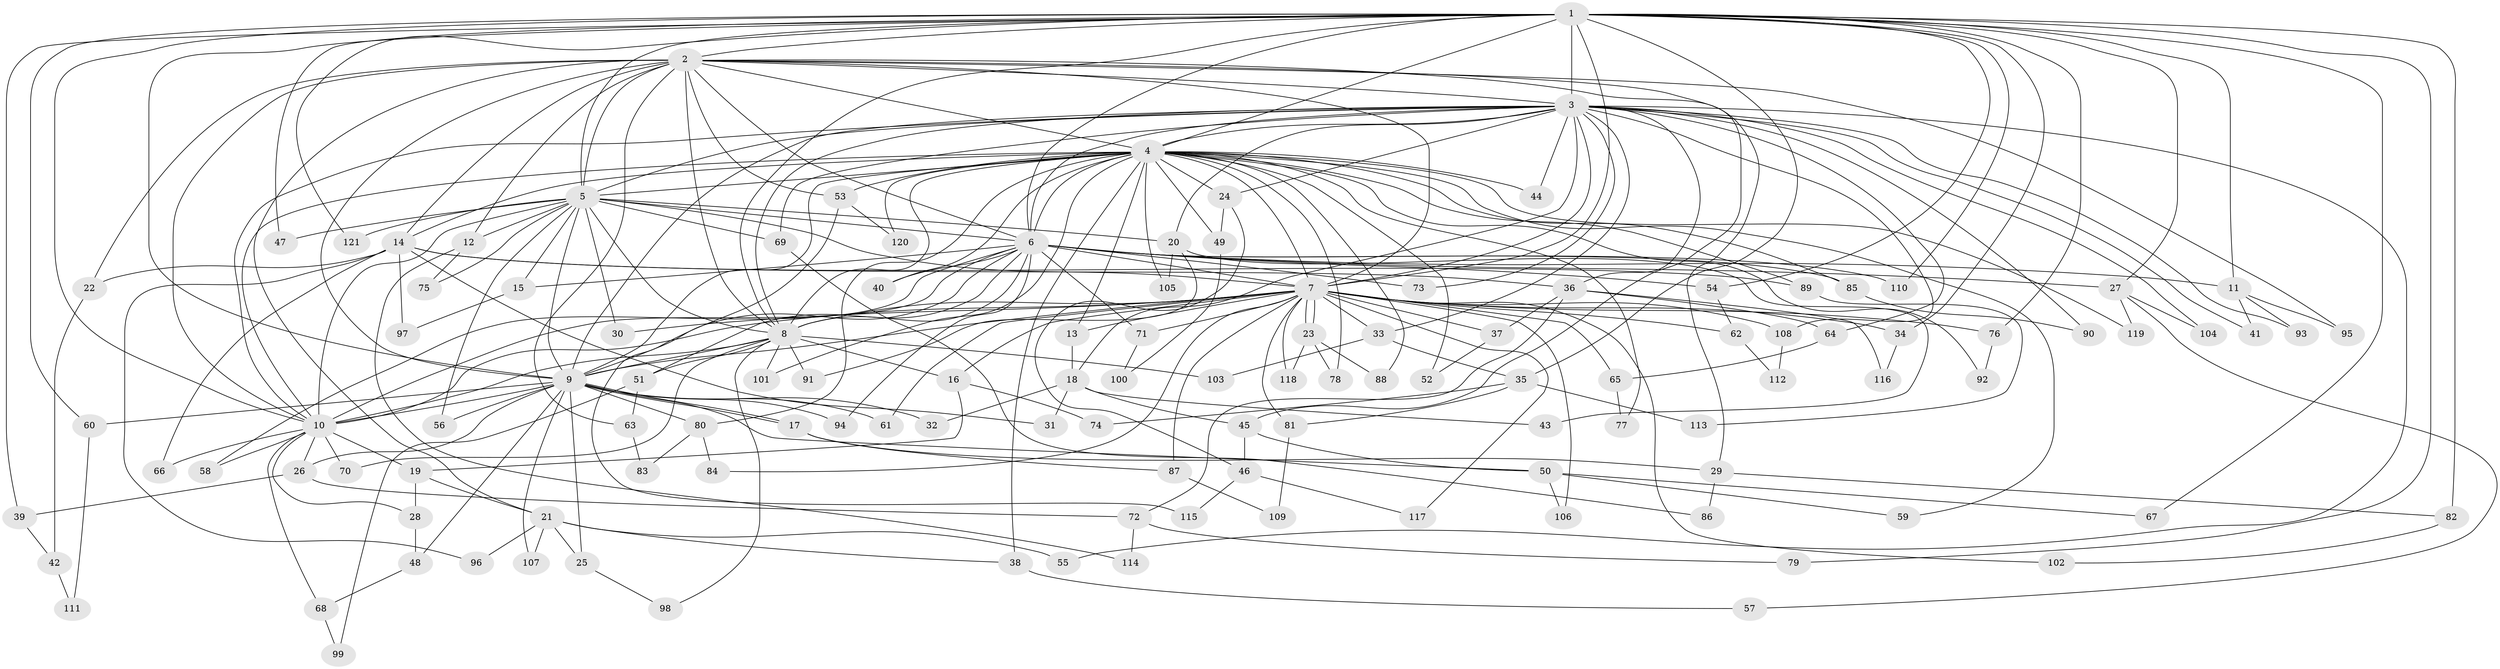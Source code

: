 // coarse degree distribution, {20: 0.011764705882352941, 14: 0.011764705882352941, 22: 0.011764705882352941, 30: 0.011764705882352941, 26: 0.023529411764705882, 23: 0.011764705882352941, 5: 0.058823529411764705, 4: 0.11764705882352941, 9: 0.011764705882352941, 2: 0.43529411764705883, 6: 0.03529411764705882, 8: 0.011764705882352941, 3: 0.2235294117647059, 7: 0.011764705882352941, 1: 0.011764705882352941}
// Generated by graph-tools (version 1.1) at 2025/41/03/06/25 10:41:38]
// undirected, 121 vertices, 267 edges
graph export_dot {
graph [start="1"]
  node [color=gray90,style=filled];
  1;
  2;
  3;
  4;
  5;
  6;
  7;
  8;
  9;
  10;
  11;
  12;
  13;
  14;
  15;
  16;
  17;
  18;
  19;
  20;
  21;
  22;
  23;
  24;
  25;
  26;
  27;
  28;
  29;
  30;
  31;
  32;
  33;
  34;
  35;
  36;
  37;
  38;
  39;
  40;
  41;
  42;
  43;
  44;
  45;
  46;
  47;
  48;
  49;
  50;
  51;
  52;
  53;
  54;
  55;
  56;
  57;
  58;
  59;
  60;
  61;
  62;
  63;
  64;
  65;
  66;
  67;
  68;
  69;
  70;
  71;
  72;
  73;
  74;
  75;
  76;
  77;
  78;
  79;
  80;
  81;
  82;
  83;
  84;
  85;
  86;
  87;
  88;
  89;
  90;
  91;
  92;
  93;
  94;
  95;
  96;
  97;
  98;
  99;
  100;
  101;
  102;
  103;
  104;
  105;
  106;
  107;
  108;
  109;
  110;
  111;
  112;
  113;
  114;
  115;
  116;
  117;
  118;
  119;
  120;
  121;
  1 -- 2;
  1 -- 3;
  1 -- 4;
  1 -- 5;
  1 -- 6;
  1 -- 7;
  1 -- 8;
  1 -- 9;
  1 -- 10;
  1 -- 11;
  1 -- 27;
  1 -- 34;
  1 -- 35;
  1 -- 39;
  1 -- 47;
  1 -- 54;
  1 -- 60;
  1 -- 67;
  1 -- 76;
  1 -- 79;
  1 -- 82;
  1 -- 110;
  1 -- 121;
  2 -- 3;
  2 -- 4;
  2 -- 5;
  2 -- 6;
  2 -- 7;
  2 -- 8;
  2 -- 9;
  2 -- 10;
  2 -- 12;
  2 -- 14;
  2 -- 21;
  2 -- 22;
  2 -- 29;
  2 -- 45;
  2 -- 53;
  2 -- 63;
  2 -- 95;
  3 -- 4;
  3 -- 5;
  3 -- 6;
  3 -- 7;
  3 -- 8;
  3 -- 9;
  3 -- 10;
  3 -- 18;
  3 -- 20;
  3 -- 24;
  3 -- 33;
  3 -- 36;
  3 -- 41;
  3 -- 44;
  3 -- 55;
  3 -- 64;
  3 -- 69;
  3 -- 73;
  3 -- 90;
  3 -- 93;
  3 -- 104;
  3 -- 108;
  4 -- 5;
  4 -- 6;
  4 -- 7;
  4 -- 8;
  4 -- 9;
  4 -- 10;
  4 -- 13;
  4 -- 14;
  4 -- 24;
  4 -- 38;
  4 -- 40;
  4 -- 44;
  4 -- 49;
  4 -- 52;
  4 -- 53;
  4 -- 59;
  4 -- 77;
  4 -- 78;
  4 -- 80;
  4 -- 85;
  4 -- 88;
  4 -- 89;
  4 -- 92;
  4 -- 101;
  4 -- 105;
  4 -- 119;
  4 -- 120;
  5 -- 6;
  5 -- 7;
  5 -- 8;
  5 -- 9;
  5 -- 10;
  5 -- 12;
  5 -- 15;
  5 -- 20;
  5 -- 30;
  5 -- 47;
  5 -- 56;
  5 -- 69;
  5 -- 75;
  5 -- 121;
  6 -- 7;
  6 -- 8;
  6 -- 9;
  6 -- 10;
  6 -- 11;
  6 -- 15;
  6 -- 27;
  6 -- 40;
  6 -- 51;
  6 -- 54;
  6 -- 58;
  6 -- 71;
  6 -- 73;
  6 -- 85;
  6 -- 94;
  6 -- 110;
  7 -- 8;
  7 -- 9;
  7 -- 10;
  7 -- 13;
  7 -- 16;
  7 -- 23;
  7 -- 23;
  7 -- 30;
  7 -- 33;
  7 -- 34;
  7 -- 37;
  7 -- 61;
  7 -- 62;
  7 -- 65;
  7 -- 71;
  7 -- 76;
  7 -- 81;
  7 -- 84;
  7 -- 87;
  7 -- 102;
  7 -- 106;
  7 -- 108;
  7 -- 117;
  7 -- 118;
  8 -- 9;
  8 -- 10;
  8 -- 16;
  8 -- 51;
  8 -- 70;
  8 -- 91;
  8 -- 98;
  8 -- 101;
  8 -- 103;
  9 -- 10;
  9 -- 17;
  9 -- 17;
  9 -- 25;
  9 -- 26;
  9 -- 32;
  9 -- 48;
  9 -- 50;
  9 -- 56;
  9 -- 60;
  9 -- 61;
  9 -- 80;
  9 -- 94;
  9 -- 107;
  10 -- 19;
  10 -- 26;
  10 -- 28;
  10 -- 58;
  10 -- 66;
  10 -- 68;
  10 -- 70;
  11 -- 41;
  11 -- 93;
  11 -- 95;
  12 -- 75;
  12 -- 114;
  13 -- 18;
  14 -- 22;
  14 -- 31;
  14 -- 36;
  14 -- 66;
  14 -- 89;
  14 -- 96;
  14 -- 97;
  15 -- 97;
  16 -- 19;
  16 -- 74;
  17 -- 29;
  17 -- 87;
  18 -- 31;
  18 -- 32;
  18 -- 43;
  18 -- 45;
  19 -- 21;
  19 -- 28;
  20 -- 43;
  20 -- 91;
  20 -- 105;
  21 -- 25;
  21 -- 38;
  21 -- 55;
  21 -- 96;
  21 -- 107;
  22 -- 42;
  23 -- 78;
  23 -- 88;
  23 -- 118;
  24 -- 46;
  24 -- 49;
  25 -- 98;
  26 -- 39;
  26 -- 72;
  27 -- 57;
  27 -- 104;
  27 -- 119;
  28 -- 48;
  29 -- 82;
  29 -- 86;
  33 -- 35;
  33 -- 103;
  34 -- 116;
  35 -- 74;
  35 -- 81;
  35 -- 113;
  36 -- 37;
  36 -- 64;
  36 -- 72;
  36 -- 116;
  37 -- 52;
  38 -- 57;
  39 -- 42;
  42 -- 111;
  45 -- 46;
  45 -- 50;
  46 -- 115;
  46 -- 117;
  48 -- 68;
  49 -- 100;
  50 -- 59;
  50 -- 67;
  50 -- 106;
  51 -- 63;
  51 -- 99;
  53 -- 115;
  53 -- 120;
  54 -- 62;
  60 -- 111;
  62 -- 112;
  63 -- 83;
  64 -- 65;
  65 -- 77;
  68 -- 99;
  69 -- 86;
  71 -- 100;
  72 -- 79;
  72 -- 114;
  76 -- 92;
  80 -- 83;
  80 -- 84;
  81 -- 109;
  82 -- 102;
  85 -- 90;
  87 -- 109;
  89 -- 113;
  108 -- 112;
}
